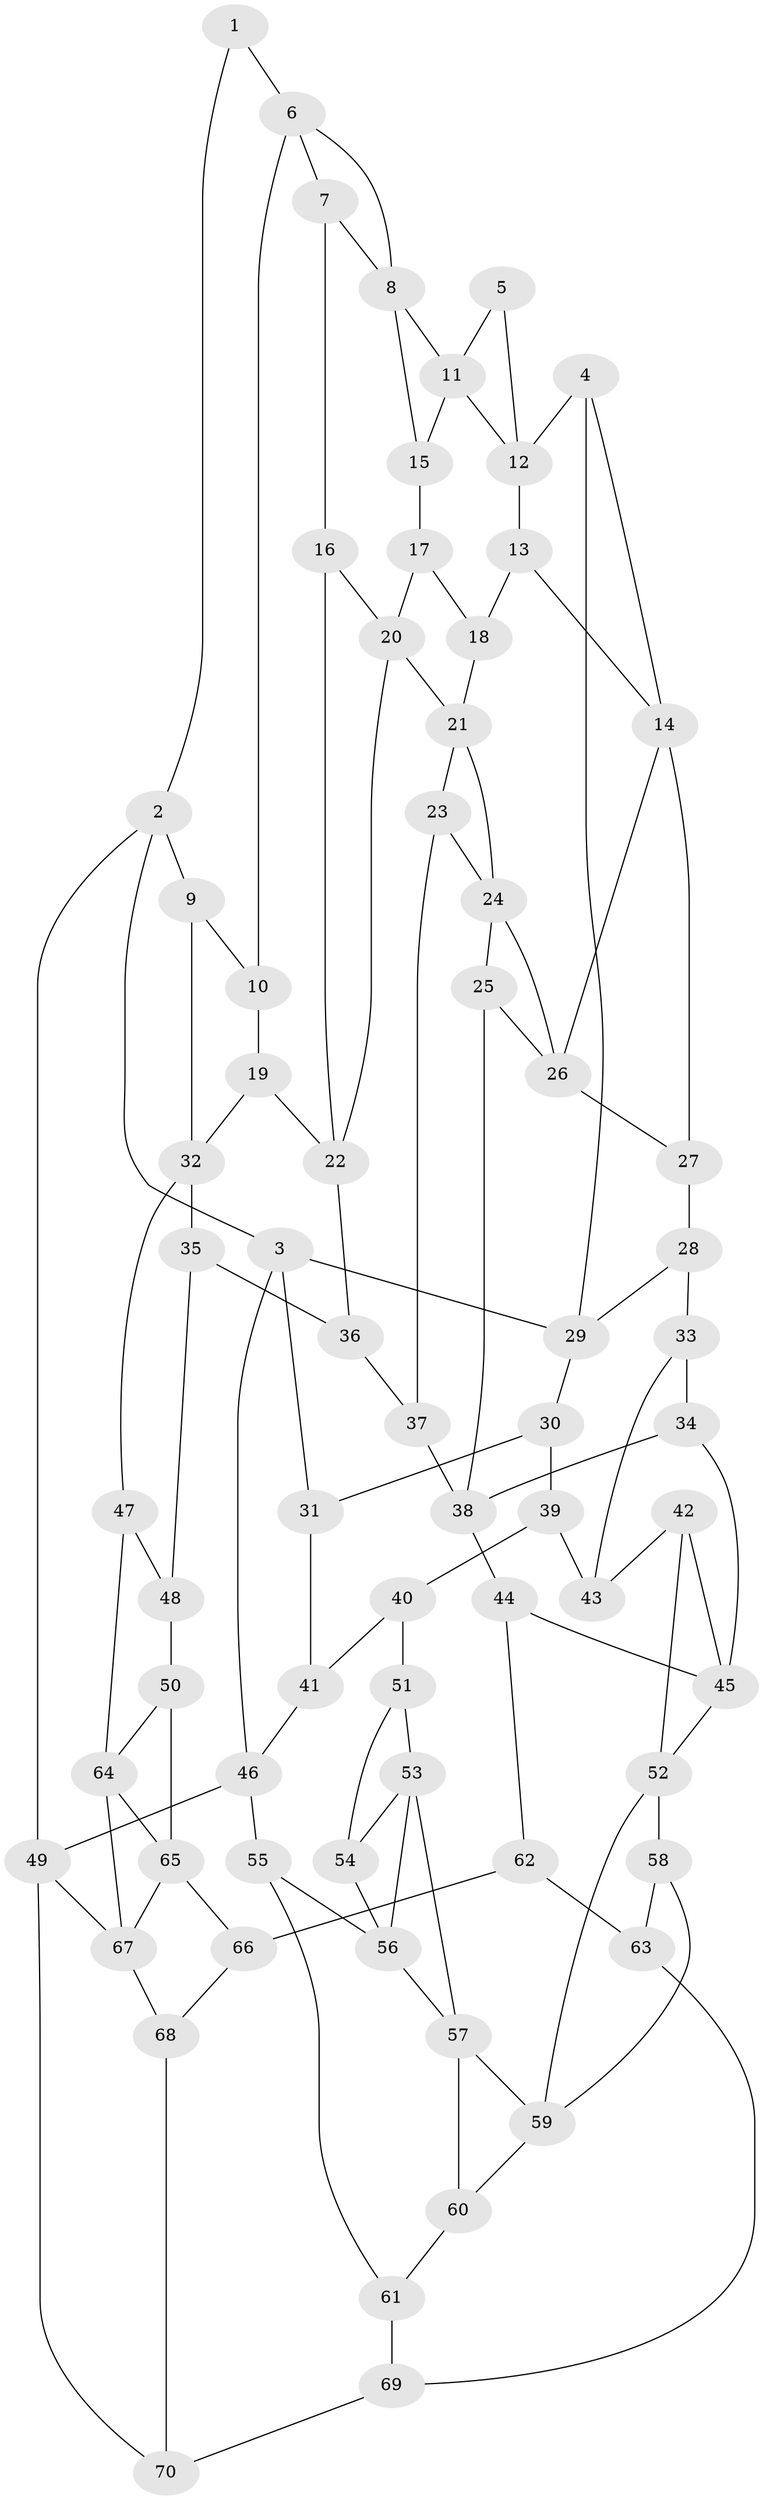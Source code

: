 // original degree distribution, {3: 0.02, 6: 0.21, 5: 0.54, 4: 0.23}
// Generated by graph-tools (version 1.1) at 2025/38/03/04/25 23:38:21]
// undirected, 70 vertices, 117 edges
graph export_dot {
  node [color=gray90,style=filled];
  1;
  2;
  3;
  4;
  5;
  6;
  7;
  8;
  9;
  10;
  11;
  12;
  13;
  14;
  15;
  16;
  17;
  18;
  19;
  20;
  21;
  22;
  23;
  24;
  25;
  26;
  27;
  28;
  29;
  30;
  31;
  32;
  33;
  34;
  35;
  36;
  37;
  38;
  39;
  40;
  41;
  42;
  43;
  44;
  45;
  46;
  47;
  48;
  49;
  50;
  51;
  52;
  53;
  54;
  55;
  56;
  57;
  58;
  59;
  60;
  61;
  62;
  63;
  64;
  65;
  66;
  67;
  68;
  69;
  70;
  1 -- 2 [weight=1.0];
  1 -- 6 [weight=1.0];
  2 -- 3 [weight=1.0];
  2 -- 9 [weight=1.0];
  2 -- 49 [weight=1.0];
  3 -- 29 [weight=1.0];
  3 -- 31 [weight=1.0];
  3 -- 46 [weight=1.0];
  4 -- 12 [weight=1.0];
  4 -- 14 [weight=1.0];
  4 -- 29 [weight=1.0];
  5 -- 11 [weight=1.0];
  5 -- 12 [weight=1.0];
  6 -- 7 [weight=1.0];
  6 -- 8 [weight=1.0];
  6 -- 10 [weight=1.0];
  7 -- 8 [weight=1.0];
  7 -- 16 [weight=1.0];
  8 -- 11 [weight=1.0];
  8 -- 15 [weight=1.0];
  9 -- 10 [weight=1.0];
  9 -- 32 [weight=1.0];
  10 -- 19 [weight=1.0];
  11 -- 12 [weight=1.0];
  11 -- 15 [weight=1.0];
  12 -- 13 [weight=1.0];
  13 -- 14 [weight=1.0];
  13 -- 18 [weight=1.0];
  14 -- 26 [weight=1.0];
  14 -- 27 [weight=1.0];
  15 -- 17 [weight=1.0];
  16 -- 20 [weight=1.0];
  16 -- 22 [weight=1.0];
  17 -- 18 [weight=1.0];
  17 -- 20 [weight=1.0];
  18 -- 21 [weight=1.0];
  19 -- 22 [weight=1.0];
  19 -- 32 [weight=1.0];
  20 -- 21 [weight=1.0];
  20 -- 22 [weight=1.0];
  21 -- 23 [weight=1.0];
  21 -- 24 [weight=1.0];
  22 -- 36 [weight=1.0];
  23 -- 24 [weight=1.0];
  23 -- 37 [weight=1.0];
  24 -- 25 [weight=1.0];
  24 -- 26 [weight=1.0];
  25 -- 26 [weight=1.0];
  25 -- 38 [weight=1.0];
  26 -- 27 [weight=1.0];
  27 -- 28 [weight=1.0];
  28 -- 29 [weight=1.0];
  28 -- 33 [weight=1.0];
  29 -- 30 [weight=1.0];
  30 -- 31 [weight=1.0];
  30 -- 39 [weight=1.0];
  31 -- 41 [weight=1.0];
  32 -- 35 [weight=1.0];
  32 -- 47 [weight=1.0];
  33 -- 34 [weight=1.0];
  33 -- 43 [weight=1.0];
  34 -- 38 [weight=1.0];
  34 -- 45 [weight=1.0];
  35 -- 36 [weight=1.0];
  35 -- 48 [weight=1.0];
  36 -- 37 [weight=1.0];
  37 -- 38 [weight=1.0];
  38 -- 44 [weight=1.0];
  39 -- 40 [weight=1.0];
  39 -- 43 [weight=2.0];
  40 -- 41 [weight=1.0];
  40 -- 51 [weight=2.0];
  41 -- 46 [weight=1.0];
  42 -- 43 [weight=1.0];
  42 -- 45 [weight=1.0];
  42 -- 52 [weight=1.0];
  44 -- 45 [weight=1.0];
  44 -- 62 [weight=1.0];
  45 -- 52 [weight=1.0];
  46 -- 49 [weight=1.0];
  46 -- 55 [weight=1.0];
  47 -- 48 [weight=1.0];
  47 -- 64 [weight=1.0];
  48 -- 50 [weight=2.0];
  49 -- 67 [weight=1.0];
  49 -- 70 [weight=1.0];
  50 -- 64 [weight=1.0];
  50 -- 65 [weight=1.0];
  51 -- 53 [weight=1.0];
  51 -- 54 [weight=1.0];
  52 -- 58 [weight=1.0];
  52 -- 59 [weight=1.0];
  53 -- 54 [weight=1.0];
  53 -- 56 [weight=1.0];
  53 -- 57 [weight=1.0];
  54 -- 56 [weight=1.0];
  55 -- 56 [weight=1.0];
  55 -- 61 [weight=1.0];
  56 -- 57 [weight=1.0];
  57 -- 59 [weight=1.0];
  57 -- 60 [weight=1.0];
  58 -- 59 [weight=1.0];
  58 -- 63 [weight=1.0];
  59 -- 60 [weight=1.0];
  60 -- 61 [weight=1.0];
  61 -- 69 [weight=1.0];
  62 -- 63 [weight=1.0];
  62 -- 66 [weight=2.0];
  63 -- 69 [weight=1.0];
  64 -- 65 [weight=1.0];
  64 -- 67 [weight=1.0];
  65 -- 66 [weight=1.0];
  65 -- 67 [weight=1.0];
  66 -- 68 [weight=1.0];
  67 -- 68 [weight=1.0];
  68 -- 70 [weight=1.0];
  69 -- 70 [weight=1.0];
}
